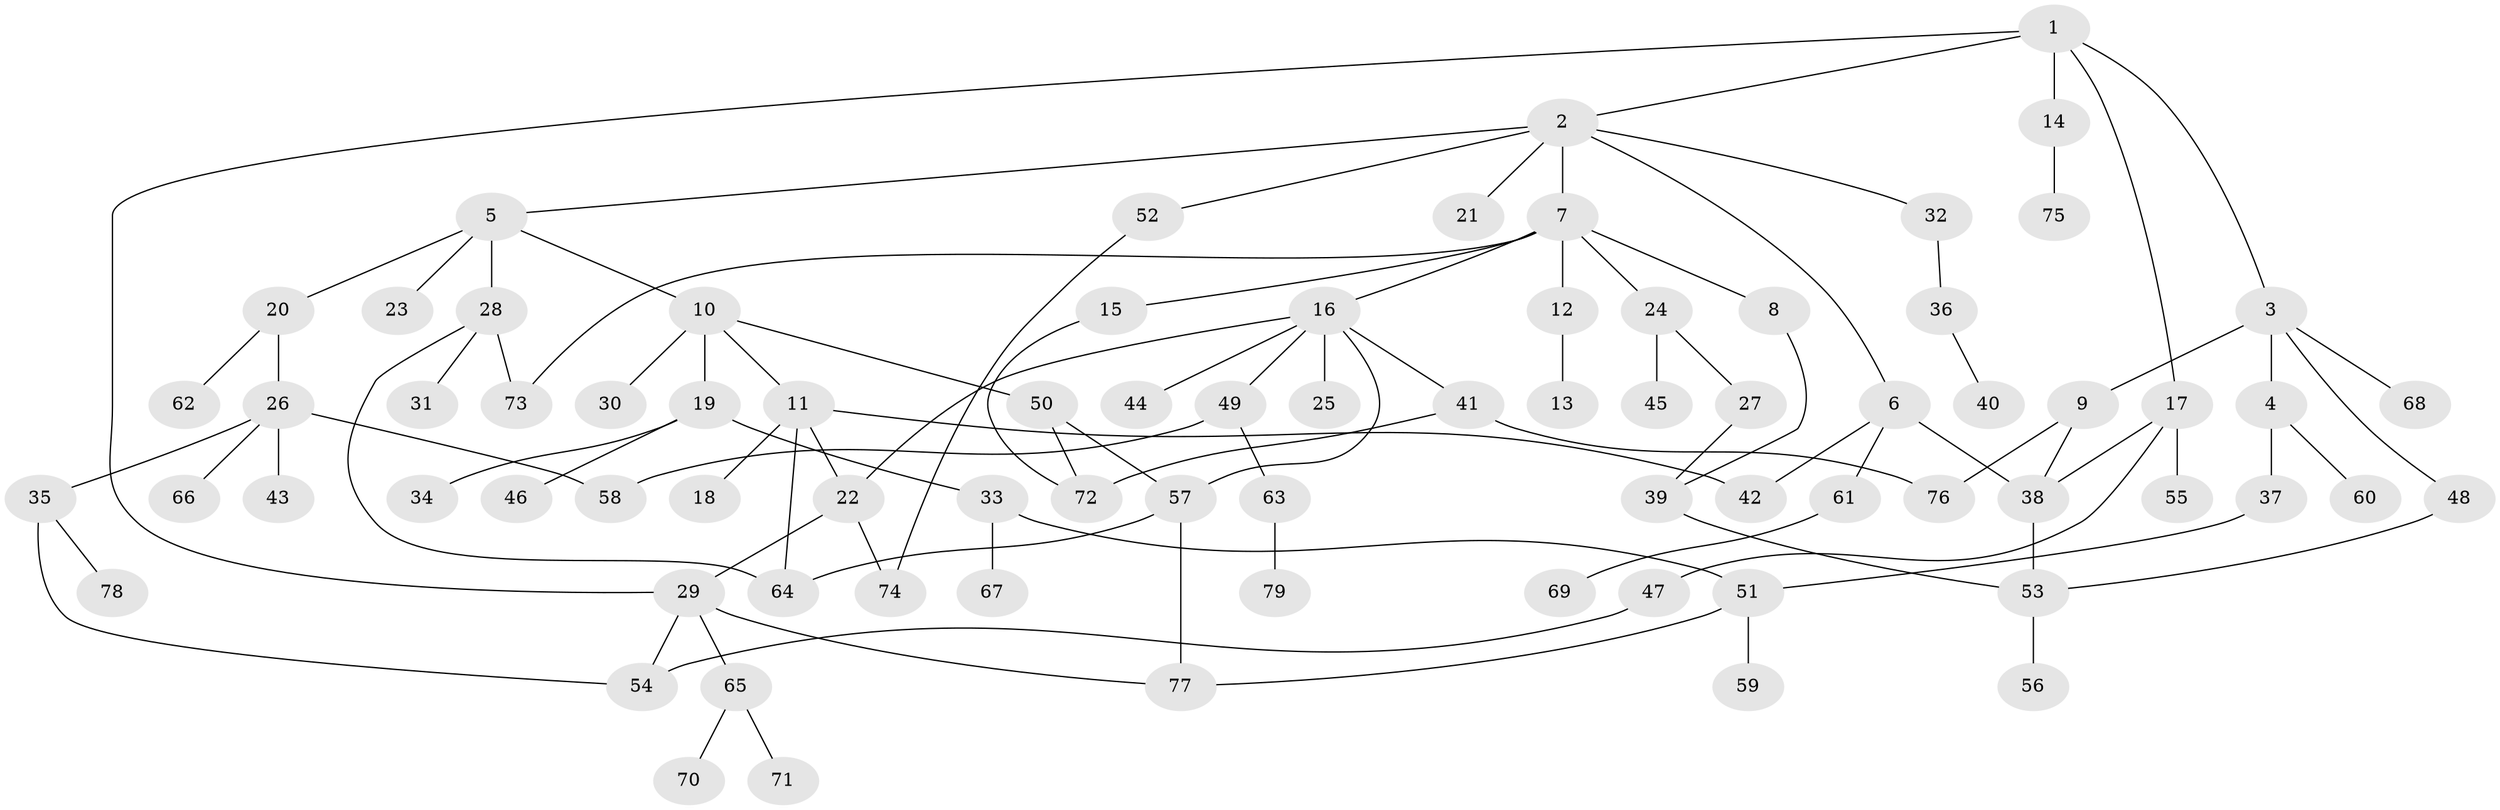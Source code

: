 // Generated by graph-tools (version 1.1) at 2025/00/03/09/25 03:00:57]
// undirected, 79 vertices, 100 edges
graph export_dot {
graph [start="1"]
  node [color=gray90,style=filled];
  1;
  2;
  3;
  4;
  5;
  6;
  7;
  8;
  9;
  10;
  11;
  12;
  13;
  14;
  15;
  16;
  17;
  18;
  19;
  20;
  21;
  22;
  23;
  24;
  25;
  26;
  27;
  28;
  29;
  30;
  31;
  32;
  33;
  34;
  35;
  36;
  37;
  38;
  39;
  40;
  41;
  42;
  43;
  44;
  45;
  46;
  47;
  48;
  49;
  50;
  51;
  52;
  53;
  54;
  55;
  56;
  57;
  58;
  59;
  60;
  61;
  62;
  63;
  64;
  65;
  66;
  67;
  68;
  69;
  70;
  71;
  72;
  73;
  74;
  75;
  76;
  77;
  78;
  79;
  1 -- 2;
  1 -- 3;
  1 -- 14;
  1 -- 17;
  1 -- 29;
  2 -- 5;
  2 -- 6;
  2 -- 7;
  2 -- 21;
  2 -- 32;
  2 -- 52;
  3 -- 4;
  3 -- 9;
  3 -- 48;
  3 -- 68;
  4 -- 37;
  4 -- 60;
  5 -- 10;
  5 -- 20;
  5 -- 23;
  5 -- 28;
  6 -- 42;
  6 -- 61;
  6 -- 38;
  7 -- 8;
  7 -- 12;
  7 -- 15;
  7 -- 16;
  7 -- 24;
  7 -- 73;
  8 -- 39;
  9 -- 76;
  9 -- 38;
  10 -- 11;
  10 -- 19;
  10 -- 30;
  10 -- 50;
  11 -- 18;
  11 -- 64;
  11 -- 22;
  11 -- 42;
  12 -- 13;
  14 -- 75;
  15 -- 72;
  16 -- 22;
  16 -- 25;
  16 -- 41;
  16 -- 44;
  16 -- 49;
  16 -- 57;
  17 -- 38;
  17 -- 47;
  17 -- 55;
  19 -- 33;
  19 -- 34;
  19 -- 46;
  20 -- 26;
  20 -- 62;
  22 -- 74;
  22 -- 29;
  24 -- 27;
  24 -- 45;
  26 -- 35;
  26 -- 43;
  26 -- 58;
  26 -- 66;
  27 -- 39;
  28 -- 31;
  28 -- 73;
  28 -- 64;
  29 -- 54;
  29 -- 65;
  29 -- 77;
  32 -- 36;
  33 -- 51;
  33 -- 67;
  35 -- 78;
  35 -- 54;
  36 -- 40;
  37 -- 51;
  38 -- 53;
  39 -- 53;
  41 -- 72;
  41 -- 76;
  47 -- 54;
  48 -- 53;
  49 -- 63;
  49 -- 58;
  50 -- 72;
  50 -- 57;
  51 -- 59;
  51 -- 77;
  52 -- 74;
  53 -- 56;
  57 -- 64;
  57 -- 77;
  61 -- 69;
  63 -- 79;
  65 -- 70;
  65 -- 71;
}
